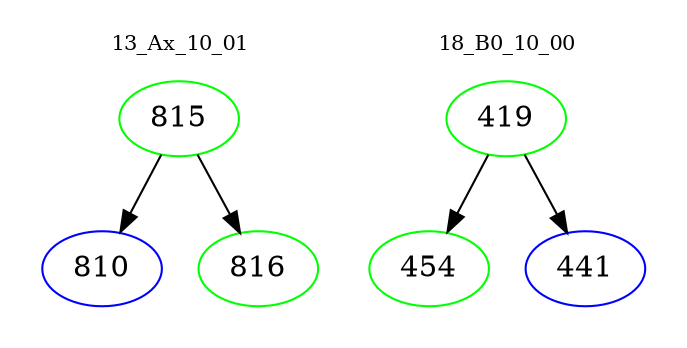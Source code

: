 digraph{
subgraph cluster_0 {
color = white
label = "13_Ax_10_01";
fontsize=10;
T0_815 [label="815", color="green"]
T0_815 -> T0_810 [color="black"]
T0_810 [label="810", color="blue"]
T0_815 -> T0_816 [color="black"]
T0_816 [label="816", color="green"]
}
subgraph cluster_1 {
color = white
label = "18_B0_10_00";
fontsize=10;
T1_419 [label="419", color="green"]
T1_419 -> T1_454 [color="black"]
T1_454 [label="454", color="green"]
T1_419 -> T1_441 [color="black"]
T1_441 [label="441", color="blue"]
}
}
